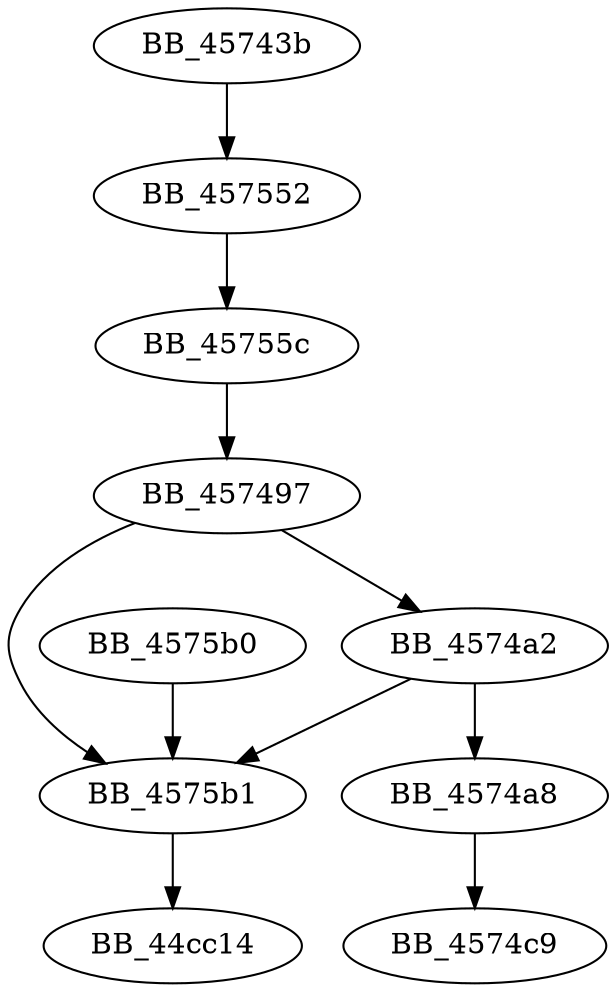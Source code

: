 DiGraph sub_45743B{
BB_45743b->BB_457552
BB_457497->BB_4574a2
BB_457497->BB_4575b1
BB_4574a2->BB_4574a8
BB_4574a2->BB_4575b1
BB_4574a8->BB_4574c9
BB_457552->BB_45755c
BB_45755c->BB_457497
BB_4575b0->BB_4575b1
BB_4575b1->BB_44cc14
}
